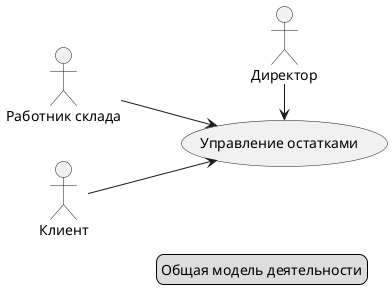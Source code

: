 @startuml
left to right direction
actor "Директор" as d
actor "Работник склада" as r
actor "Клиент" as c

legend right
Общая модель деятельности
endlegend

  usecase "Управление остатками " as u1

d -> u1
r --> u1
c --> u1
@enduml
